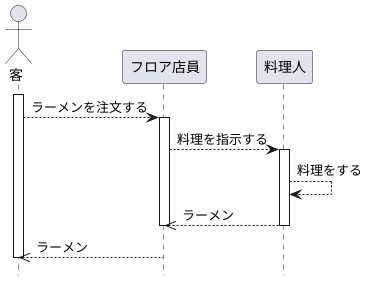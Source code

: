 @startuml ラーメン
hide footbox
actor 客 as guest
participant "フロア店員" as clerk
participant "料理人" as cooker
activate guest
guest-->clerk:ラーメンを注文する
activate clerk
clerk-->cooker:料理を指示する
activate cooker
cooker-->cooker:料理をする
clerk<<--cooker:ラーメン
deactivate cooker
deactivate clerk
guest<<--clerk:ラーメン
deactivate guest
@enduml